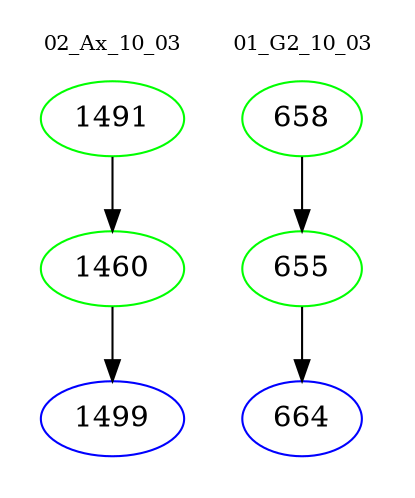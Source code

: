 digraph{
subgraph cluster_0 {
color = white
label = "02_Ax_10_03";
fontsize=10;
T0_1491 [label="1491", color="green"]
T0_1491 -> T0_1460 [color="black"]
T0_1460 [label="1460", color="green"]
T0_1460 -> T0_1499 [color="black"]
T0_1499 [label="1499", color="blue"]
}
subgraph cluster_1 {
color = white
label = "01_G2_10_03";
fontsize=10;
T1_658 [label="658", color="green"]
T1_658 -> T1_655 [color="black"]
T1_655 [label="655", color="green"]
T1_655 -> T1_664 [color="black"]
T1_664 [label="664", color="blue"]
}
}
